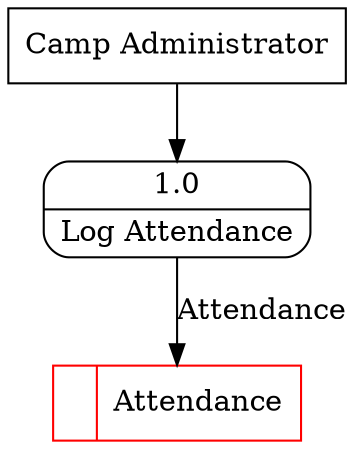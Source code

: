 digraph dfd2{ 
node[shape=record]
200 [label="<f0>  |<f1> Attendance " color=red];
201 [label="Camp Administrator" shape=box];
202 [label="{<f0> 1.0|<f1> Log Attendance }" shape=Mrecord];
201 -> 202
202 -> 200 [label="Attendance"]
}